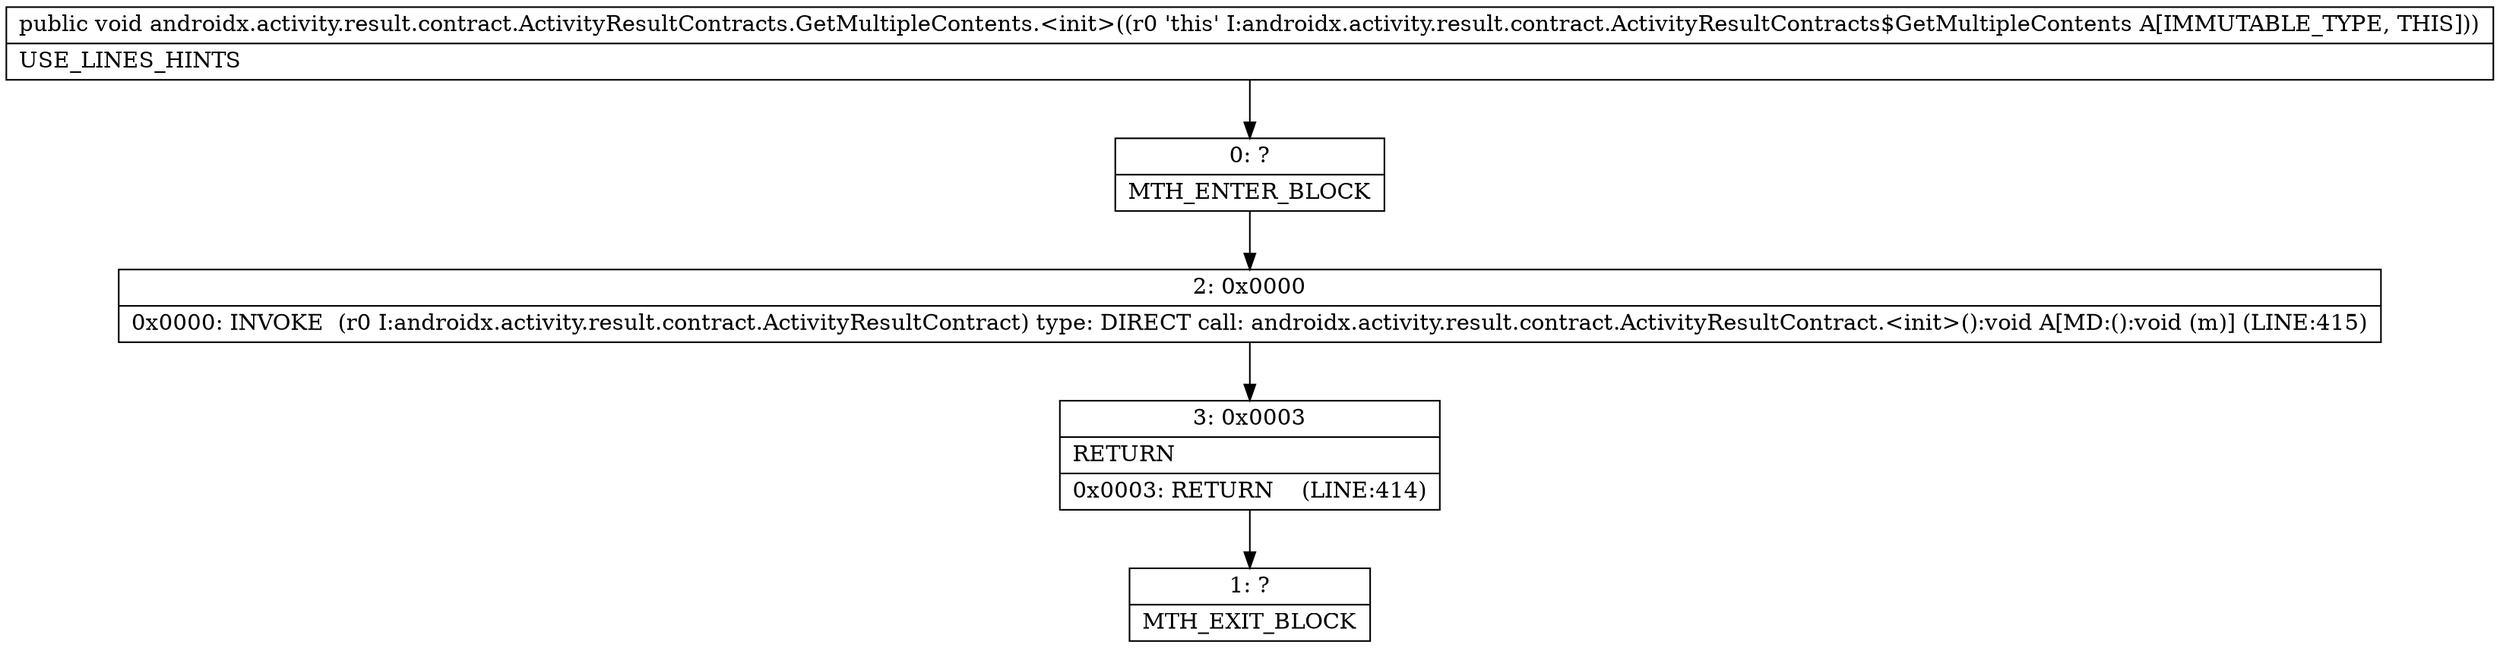 digraph "CFG forandroidx.activity.result.contract.ActivityResultContracts.GetMultipleContents.\<init\>()V" {
Node_0 [shape=record,label="{0\:\ ?|MTH_ENTER_BLOCK\l}"];
Node_2 [shape=record,label="{2\:\ 0x0000|0x0000: INVOKE  (r0 I:androidx.activity.result.contract.ActivityResultContract) type: DIRECT call: androidx.activity.result.contract.ActivityResultContract.\<init\>():void A[MD:():void (m)] (LINE:415)\l}"];
Node_3 [shape=record,label="{3\:\ 0x0003|RETURN\l|0x0003: RETURN    (LINE:414)\l}"];
Node_1 [shape=record,label="{1\:\ ?|MTH_EXIT_BLOCK\l}"];
MethodNode[shape=record,label="{public void androidx.activity.result.contract.ActivityResultContracts.GetMultipleContents.\<init\>((r0 'this' I:androidx.activity.result.contract.ActivityResultContracts$GetMultipleContents A[IMMUTABLE_TYPE, THIS]))  | USE_LINES_HINTS\l}"];
MethodNode -> Node_0;Node_0 -> Node_2;
Node_2 -> Node_3;
Node_3 -> Node_1;
}

